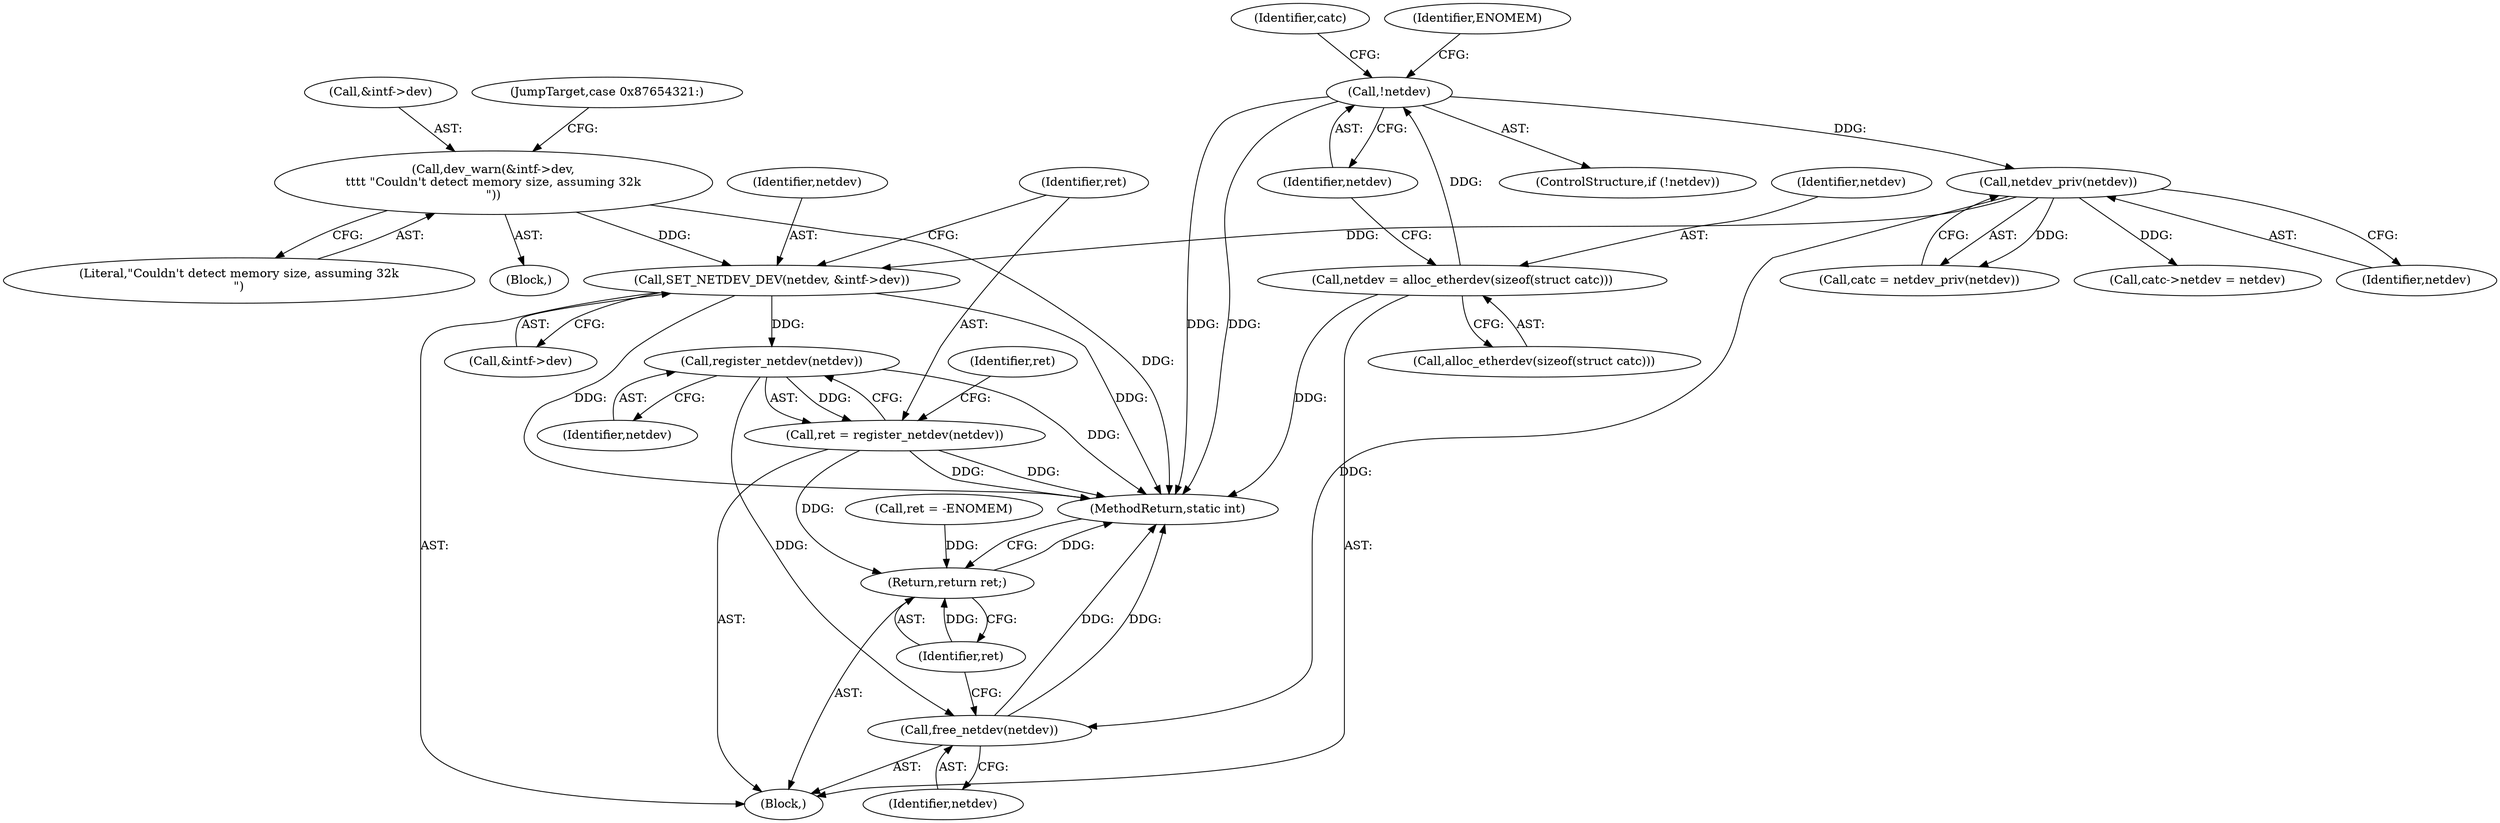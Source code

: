digraph "0_linux_2d6a0e9de03ee658a9adc3bfb2f0ca55dff1e478@pointer" {
"1000611" [label="(Call,register_netdev(netdev))"];
"1000603" [label="(Call,SET_NETDEV_DEV(netdev, &intf->dev))"];
"1000154" [label="(Call,netdev_priv(netdev))"];
"1000147" [label="(Call,!netdev)"];
"1000141" [label="(Call,netdev = alloc_etherdev(sizeof(struct catc)))"];
"1000434" [label="(Call,dev_warn(&intf->dev,\n\t\t\t\t \"Couldn't detect memory size, assuming 32k\n\"))"];
"1000609" [label="(Call,ret = register_netdev(netdev))"];
"1000641" [label="(Return,return ret;)"];
"1000639" [label="(Call,free_netdev(netdev))"];
"1000604" [label="(Identifier,netdev)"];
"1000603" [label="(Call,SET_NETDEV_DEV(netdev, &intf->dev))"];
"1000642" [label="(Identifier,ret)"];
"1000142" [label="(Identifier,netdev)"];
"1000269" [label="(Call,ret = -ENOMEM)"];
"1000440" [label="(JumpTarget,case 0x87654321:)"];
"1000609" [label="(Call,ret = register_netdev(netdev))"];
"1000419" [label="(Block,)"];
"1000639" [label="(Call,free_netdev(netdev))"];
"1000605" [label="(Call,&intf->dev)"];
"1000611" [label="(Call,register_netdev(netdev))"];
"1000143" [label="(Call,alloc_etherdev(sizeof(struct catc)))"];
"1000435" [label="(Call,&intf->dev)"];
"1000434" [label="(Call,dev_warn(&intf->dev,\n\t\t\t\t \"Couldn't detect memory size, assuming 32k\n\"))"];
"1000155" [label="(Identifier,netdev)"];
"1000104" [label="(Block,)"];
"1000147" [label="(Call,!netdev)"];
"1000141" [label="(Call,netdev = alloc_etherdev(sizeof(struct catc)))"];
"1000641" [label="(Return,return ret;)"];
"1000612" [label="(Identifier,netdev)"];
"1000152" [label="(Call,catc = netdev_priv(netdev))"];
"1000178" [label="(Call,catc->netdev = netdev)"];
"1000614" [label="(Identifier,ret)"];
"1000640" [label="(Identifier,netdev)"];
"1000610" [label="(Identifier,ret)"];
"1000154" [label="(Call,netdev_priv(netdev))"];
"1000643" [label="(MethodReturn,static int)"];
"1000146" [label="(ControlStructure,if (!netdev))"];
"1000148" [label="(Identifier,netdev)"];
"1000153" [label="(Identifier,catc)"];
"1000151" [label="(Identifier,ENOMEM)"];
"1000439" [label="(Literal,\"Couldn't detect memory size, assuming 32k\n\")"];
"1000611" -> "1000609"  [label="AST: "];
"1000611" -> "1000612"  [label="CFG: "];
"1000612" -> "1000611"  [label="AST: "];
"1000609" -> "1000611"  [label="CFG: "];
"1000611" -> "1000643"  [label="DDG: "];
"1000611" -> "1000609"  [label="DDG: "];
"1000603" -> "1000611"  [label="DDG: "];
"1000611" -> "1000639"  [label="DDG: "];
"1000603" -> "1000104"  [label="AST: "];
"1000603" -> "1000605"  [label="CFG: "];
"1000604" -> "1000603"  [label="AST: "];
"1000605" -> "1000603"  [label="AST: "];
"1000610" -> "1000603"  [label="CFG: "];
"1000603" -> "1000643"  [label="DDG: "];
"1000603" -> "1000643"  [label="DDG: "];
"1000154" -> "1000603"  [label="DDG: "];
"1000434" -> "1000603"  [label="DDG: "];
"1000154" -> "1000152"  [label="AST: "];
"1000154" -> "1000155"  [label="CFG: "];
"1000155" -> "1000154"  [label="AST: "];
"1000152" -> "1000154"  [label="CFG: "];
"1000154" -> "1000152"  [label="DDG: "];
"1000147" -> "1000154"  [label="DDG: "];
"1000154" -> "1000178"  [label="DDG: "];
"1000154" -> "1000639"  [label="DDG: "];
"1000147" -> "1000146"  [label="AST: "];
"1000147" -> "1000148"  [label="CFG: "];
"1000148" -> "1000147"  [label="AST: "];
"1000151" -> "1000147"  [label="CFG: "];
"1000153" -> "1000147"  [label="CFG: "];
"1000147" -> "1000643"  [label="DDG: "];
"1000147" -> "1000643"  [label="DDG: "];
"1000141" -> "1000147"  [label="DDG: "];
"1000141" -> "1000104"  [label="AST: "];
"1000141" -> "1000143"  [label="CFG: "];
"1000142" -> "1000141"  [label="AST: "];
"1000143" -> "1000141"  [label="AST: "];
"1000148" -> "1000141"  [label="CFG: "];
"1000141" -> "1000643"  [label="DDG: "];
"1000434" -> "1000419"  [label="AST: "];
"1000434" -> "1000439"  [label="CFG: "];
"1000435" -> "1000434"  [label="AST: "];
"1000439" -> "1000434"  [label="AST: "];
"1000440" -> "1000434"  [label="CFG: "];
"1000434" -> "1000643"  [label="DDG: "];
"1000609" -> "1000104"  [label="AST: "];
"1000610" -> "1000609"  [label="AST: "];
"1000614" -> "1000609"  [label="CFG: "];
"1000609" -> "1000643"  [label="DDG: "];
"1000609" -> "1000643"  [label="DDG: "];
"1000609" -> "1000641"  [label="DDG: "];
"1000641" -> "1000104"  [label="AST: "];
"1000641" -> "1000642"  [label="CFG: "];
"1000642" -> "1000641"  [label="AST: "];
"1000643" -> "1000641"  [label="CFG: "];
"1000641" -> "1000643"  [label="DDG: "];
"1000642" -> "1000641"  [label="DDG: "];
"1000269" -> "1000641"  [label="DDG: "];
"1000639" -> "1000104"  [label="AST: "];
"1000639" -> "1000640"  [label="CFG: "];
"1000640" -> "1000639"  [label="AST: "];
"1000642" -> "1000639"  [label="CFG: "];
"1000639" -> "1000643"  [label="DDG: "];
"1000639" -> "1000643"  [label="DDG: "];
}
